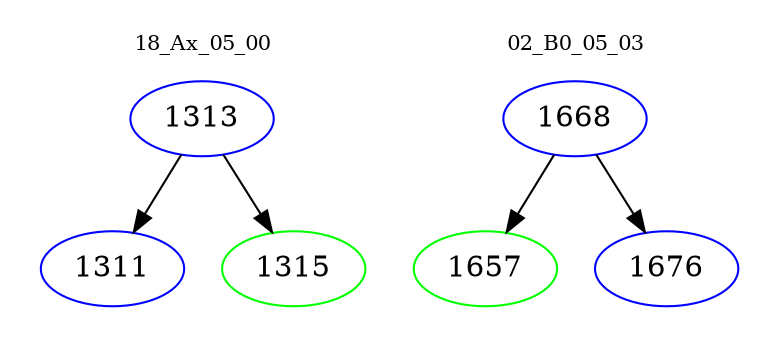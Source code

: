 digraph{
subgraph cluster_0 {
color = white
label = "18_Ax_05_00";
fontsize=10;
T0_1313 [label="1313", color="blue"]
T0_1313 -> T0_1311 [color="black"]
T0_1311 [label="1311", color="blue"]
T0_1313 -> T0_1315 [color="black"]
T0_1315 [label="1315", color="green"]
}
subgraph cluster_1 {
color = white
label = "02_B0_05_03";
fontsize=10;
T1_1668 [label="1668", color="blue"]
T1_1668 -> T1_1657 [color="black"]
T1_1657 [label="1657", color="green"]
T1_1668 -> T1_1676 [color="black"]
T1_1676 [label="1676", color="blue"]
}
}
